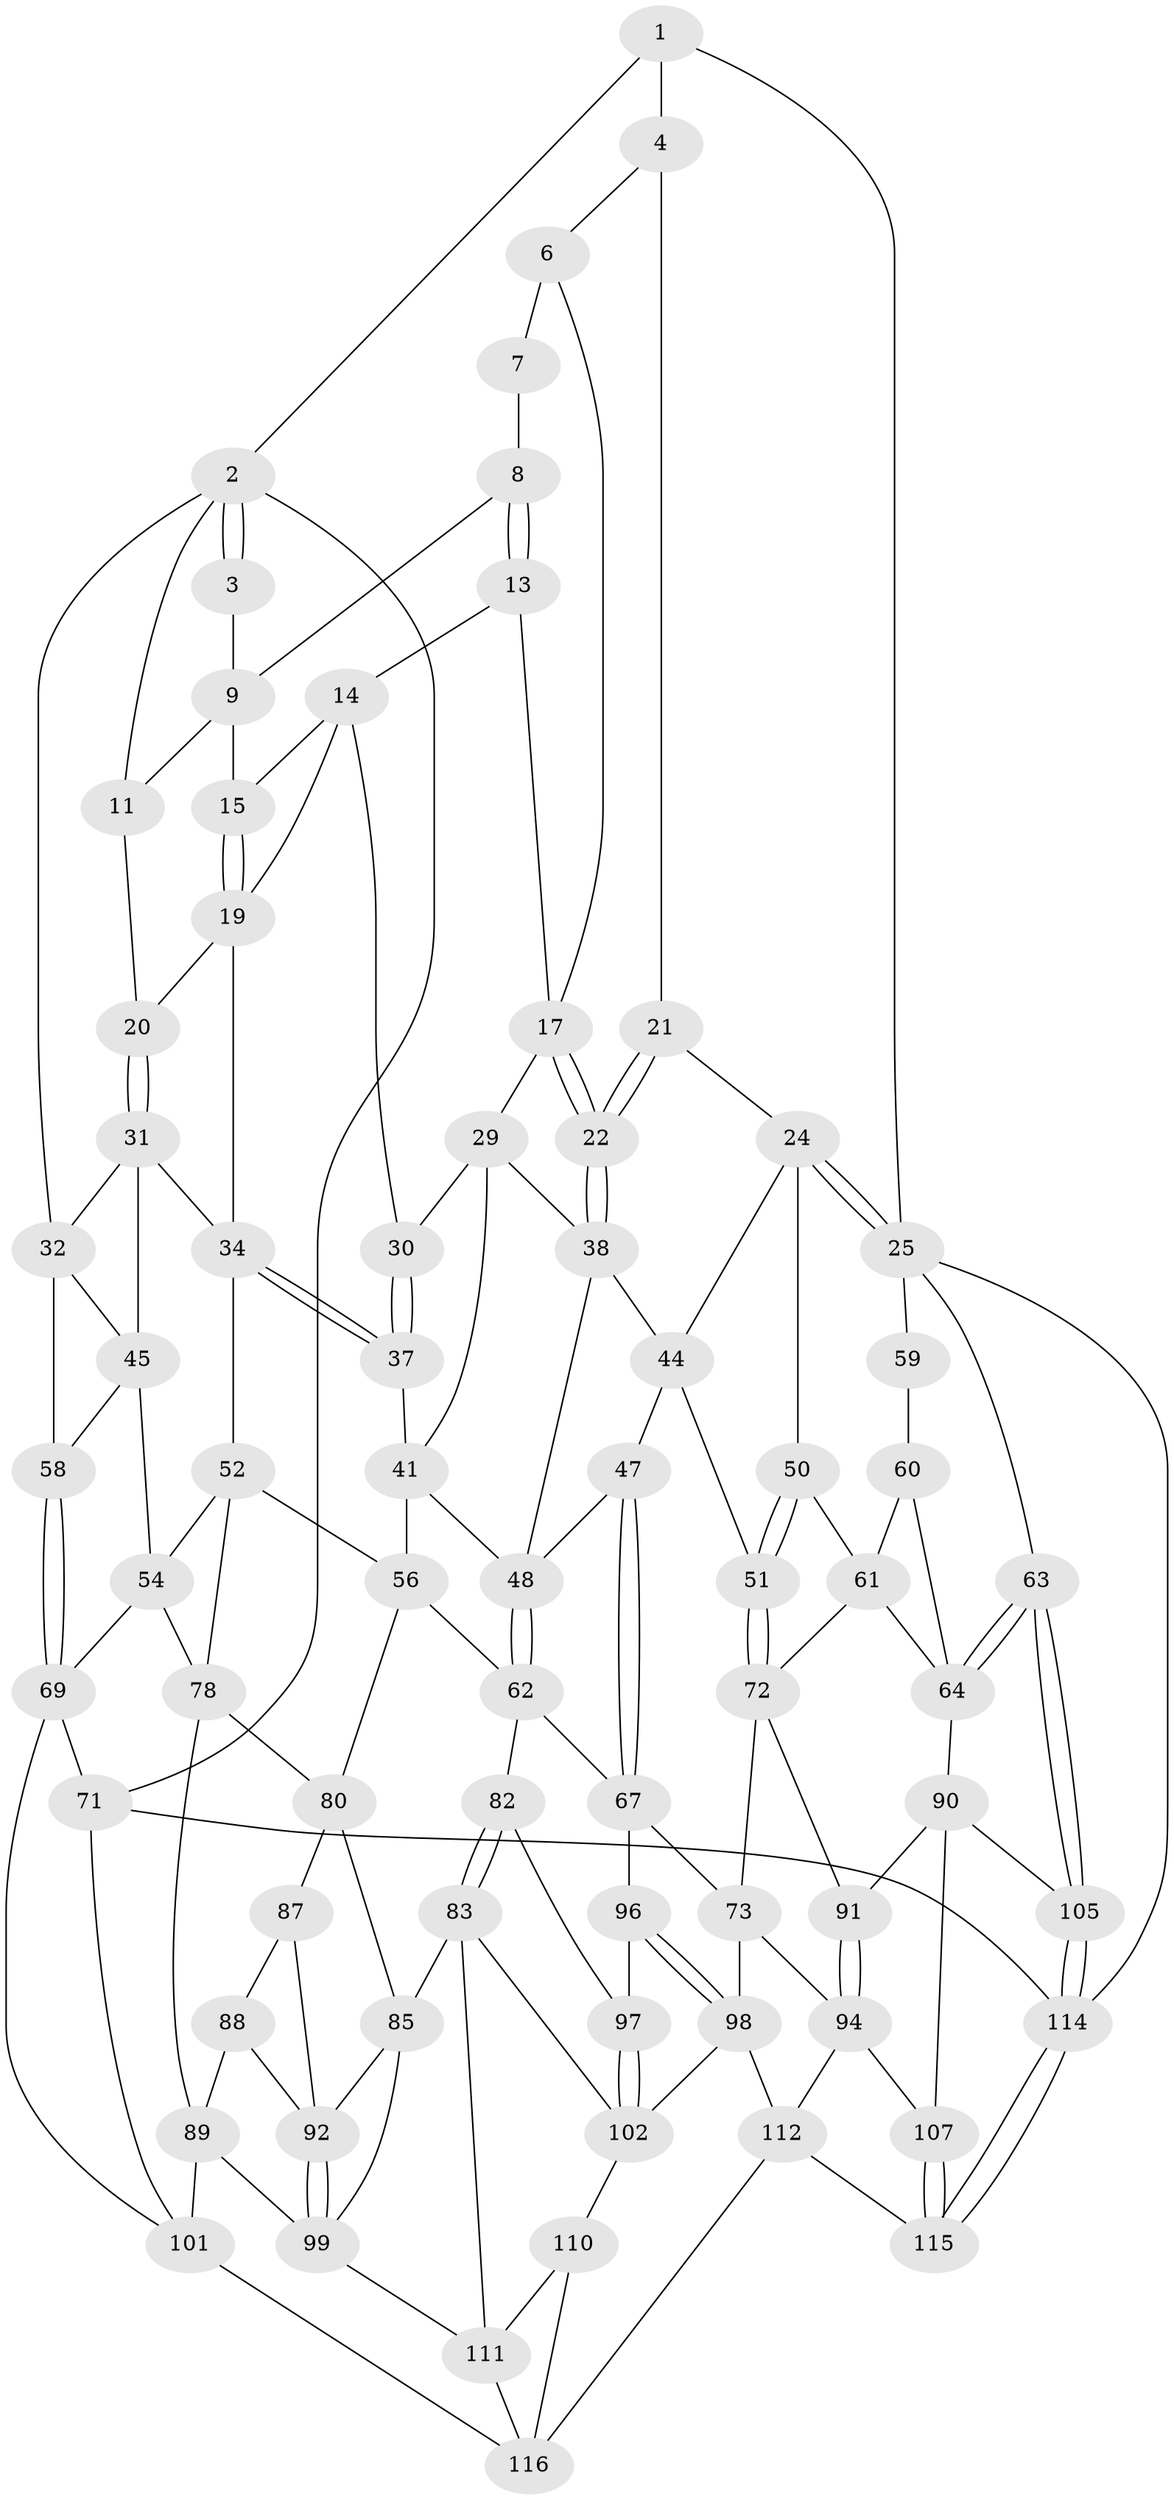 // original degree distribution, {3: 0.01680672268907563, 6: 0.226890756302521, 4: 0.25210084033613445, 5: 0.5042016806722689}
// Generated by graph-tools (version 1.1) at 2025/42/03/06/25 10:42:30]
// undirected, 74 vertices, 157 edges
graph export_dot {
graph [start="1"]
  node [color=gray90,style=filled];
  1 [pos="+0.7671042823284527+0"];
  2 [pos="+0+0",super="+10"];
  3 [pos="+0.3458874228868688+0"];
  4 [pos="+0.7764397306924168+0",super="+5"];
  6 [pos="+0.7293295255086903+0.01277106597376351",super="+16"];
  7 [pos="+0.48217264675561977+0.06695861801456472"];
  8 [pos="+0.3788188442630392+0"];
  9 [pos="+0.3437989664643531+0",super="+12"];
  11 [pos="+0.12399847247469757+0.09386293283761128"];
  13 [pos="+0.3820479452996262+0.2029433547033716"];
  14 [pos="+0.25384072235993027+0.1708666149657053",super="+27"];
  15 [pos="+0.23381665694159304+0.13364495817796723"];
  17 [pos="+0.5851313397643193+0.26877082896399723",super="+18"];
  19 [pos="+0.1442209986999629+0.24290938918344077",super="+28"];
  20 [pos="+0.13050153227325606+0.24058586361050163"];
  21 [pos="+0.7229412123055411+0.23678077011367135",super="+23"];
  22 [pos="+0.5927827956719498+0.2850317591803324"];
  24 [pos="+1+0.27469072729085964",super="+43"];
  25 [pos="+1+0.2822391394139029",super="+26"];
  29 [pos="+0.3723606446708727+0.24054111290995742",super="+40"];
  30 [pos="+0.26201131442176145+0.26749146679637537"];
  31 [pos="+0.09308050264744093+0.2544361958149268",super="+36"];
  32 [pos="+0+0.24343690626101736",super="+33"];
  34 [pos="+0.2033081069856478+0.4190040612829705",super="+35"];
  37 [pos="+0.2580829937226865+0.41708828993265806"];
  38 [pos="+0.5941927991576739+0.2984868866171405",super="+39"];
  41 [pos="+0.338157014041353+0.3976771733530415",super="+42"];
  44 [pos="+0.6305056217732307+0.3250458139892624",super="+46"];
  45 [pos="+0.11298473353636969+0.4335270228494598",super="+55"];
  47 [pos="+0.5917005630544275+0.5280960625505363"];
  48 [pos="+0.5134069710119911+0.47202905500268066",super="+49"];
  50 [pos="+0.7603370538999389+0.5392611564130645"];
  51 [pos="+0.7145843230482506+0.5595766513691474"];
  52 [pos="+0.18280241223751284+0.5849818565579479",super="+53"];
  54 [pos="+0.07366894049059036+0.5690798272299225",super="+77"];
  56 [pos="+0.34688982950086344+0.6066136116978426",super="+57"];
  58 [pos="+0+0.5056494618169526"];
  59 [pos="+0.9492569536857862+0.45914754052754686"];
  60 [pos="+0.8403022622943419+0.5345347103635699",super="+66"];
  61 [pos="+0.7751263885404931+0.5451108485221872",super="+75"];
  62 [pos="+0.40288555440826224+0.6022018764953724",super="+68"];
  63 [pos="+1+0.6836862673968988"];
  64 [pos="+0.9759520362234255+0.6850704052754717",super="+65"];
  67 [pos="+0.5495913899575083+0.6956639817538123",super="+74"];
  69 [pos="+0+0.8308454518924294",super="+70"];
  71 [pos="+0+1"];
  72 [pos="+0.6848981336239844+0.6640154635352481",super="+76"];
  73 [pos="+0.6295448504913072+0.7017329055436786",super="+95"];
  78 [pos="+0.1108197678317972+0.6602541901755227",super="+79"];
  80 [pos="+0.2970126780202868+0.6687500725623344",super="+81"];
  82 [pos="+0.4137811769942037+0.8019862793582867"];
  83 [pos="+0.3866481749486388+0.8125075821235042",super="+84"];
  85 [pos="+0.33527186987597724+0.8185300759648679",super="+86"];
  87 [pos="+0.17848909445870254+0.732330964215019"];
  88 [pos="+0.054907061778409545+0.7547052126843903"];
  89 [pos="+0.041394257233190984+0.7560260605199383",super="+100"];
  90 [pos="+0.8894561996132264+0.76731163633166",super="+106"];
  91 [pos="+0.8249704953468681+0.7741990411280087"];
  92 [pos="+0.17090279367692998+0.805749838905189",super="+93"];
  94 [pos="+0.754254766399154+0.8612768801247844",super="+108"];
  96 [pos="+0.5268448608039449+0.7917507998369969"];
  97 [pos="+0.5083208744071953+0.8051889820635973"];
  98 [pos="+0.5976829514375637+0.8644595755810658",super="+103"];
  99 [pos="+0.15325327781290873+0.8778204388872621",super="+109"];
  101 [pos="+0.14106640000190857+0.8923063225300109",super="+117"];
  102 [pos="+0.491053845785815+0.8700844258337955",super="+104"];
  105 [pos="+1+1"];
  107 [pos="+0.931138377411926+0.8874723624195237"];
  110 [pos="+0.456171726054287+0.9202624433676737"];
  111 [pos="+0.37618135385048496+0.882680077927588",super="+113"];
  112 [pos="+0.6971174676232117+1",super="+119"];
  114 [pos="+1+1"];
  115 [pos="+0.8095149521447166+1"];
  116 [pos="+0.2977411663735783+1",super="+118"];
  1 -- 2;
  1 -- 4;
  1 -- 25;
  2 -- 3;
  2 -- 3;
  2 -- 71;
  2 -- 11;
  2 -- 32;
  3 -- 9;
  4 -- 21 [weight=2];
  4 -- 6;
  6 -- 7 [weight=2];
  6 -- 17;
  7 -- 8;
  8 -- 9;
  8 -- 13;
  8 -- 13;
  9 -- 11;
  9 -- 15;
  11 -- 20;
  13 -- 14;
  13 -- 17;
  14 -- 15;
  14 -- 30;
  14 -- 19;
  15 -- 19;
  15 -- 19;
  17 -- 22;
  17 -- 22;
  17 -- 29;
  19 -- 20;
  19 -- 34;
  20 -- 31;
  20 -- 31;
  21 -- 22;
  21 -- 22;
  21 -- 24;
  22 -- 38;
  22 -- 38;
  24 -- 25;
  24 -- 25;
  24 -- 50;
  24 -- 44;
  25 -- 59;
  25 -- 114;
  25 -- 63;
  29 -- 30;
  29 -- 41;
  29 -- 38;
  30 -- 37;
  30 -- 37;
  31 -- 32;
  31 -- 45;
  31 -- 34;
  32 -- 45;
  32 -- 58;
  34 -- 37;
  34 -- 37;
  34 -- 52;
  37 -- 41;
  38 -- 44;
  38 -- 48;
  41 -- 48;
  41 -- 56;
  44 -- 51;
  44 -- 47;
  45 -- 58;
  45 -- 54;
  47 -- 48;
  47 -- 67;
  47 -- 67;
  48 -- 62;
  48 -- 62;
  50 -- 51;
  50 -- 51;
  50 -- 61;
  51 -- 72;
  51 -- 72;
  52 -- 54;
  52 -- 78;
  52 -- 56;
  54 -- 78;
  54 -- 69;
  56 -- 62;
  56 -- 80;
  58 -- 69;
  58 -- 69;
  59 -- 60 [weight=2];
  60 -- 61;
  60 -- 64;
  61 -- 64;
  61 -- 72;
  62 -- 82;
  62 -- 67;
  63 -- 64;
  63 -- 64;
  63 -- 105;
  63 -- 105;
  64 -- 90;
  67 -- 96;
  67 -- 73;
  69 -- 101;
  69 -- 71;
  71 -- 114;
  71 -- 101;
  72 -- 73;
  72 -- 91;
  73 -- 98;
  73 -- 94;
  78 -- 80;
  78 -- 89;
  80 -- 87;
  80 -- 85;
  82 -- 83;
  82 -- 83;
  82 -- 97;
  83 -- 102;
  83 -- 85;
  83 -- 111;
  85 -- 99;
  85 -- 92;
  87 -- 88;
  87 -- 92;
  88 -- 89;
  88 -- 92;
  89 -- 99;
  89 -- 101;
  90 -- 91;
  90 -- 105;
  90 -- 107;
  91 -- 94;
  91 -- 94;
  92 -- 99;
  92 -- 99;
  94 -- 112;
  94 -- 107;
  96 -- 97;
  96 -- 98;
  96 -- 98;
  97 -- 102;
  97 -- 102;
  98 -- 112;
  98 -- 102;
  99 -- 111;
  101 -- 116;
  102 -- 110;
  105 -- 114;
  105 -- 114;
  107 -- 115;
  107 -- 115;
  110 -- 111;
  110 -- 116;
  111 -- 116;
  112 -- 115;
  112 -- 116;
  114 -- 115;
  114 -- 115;
}
